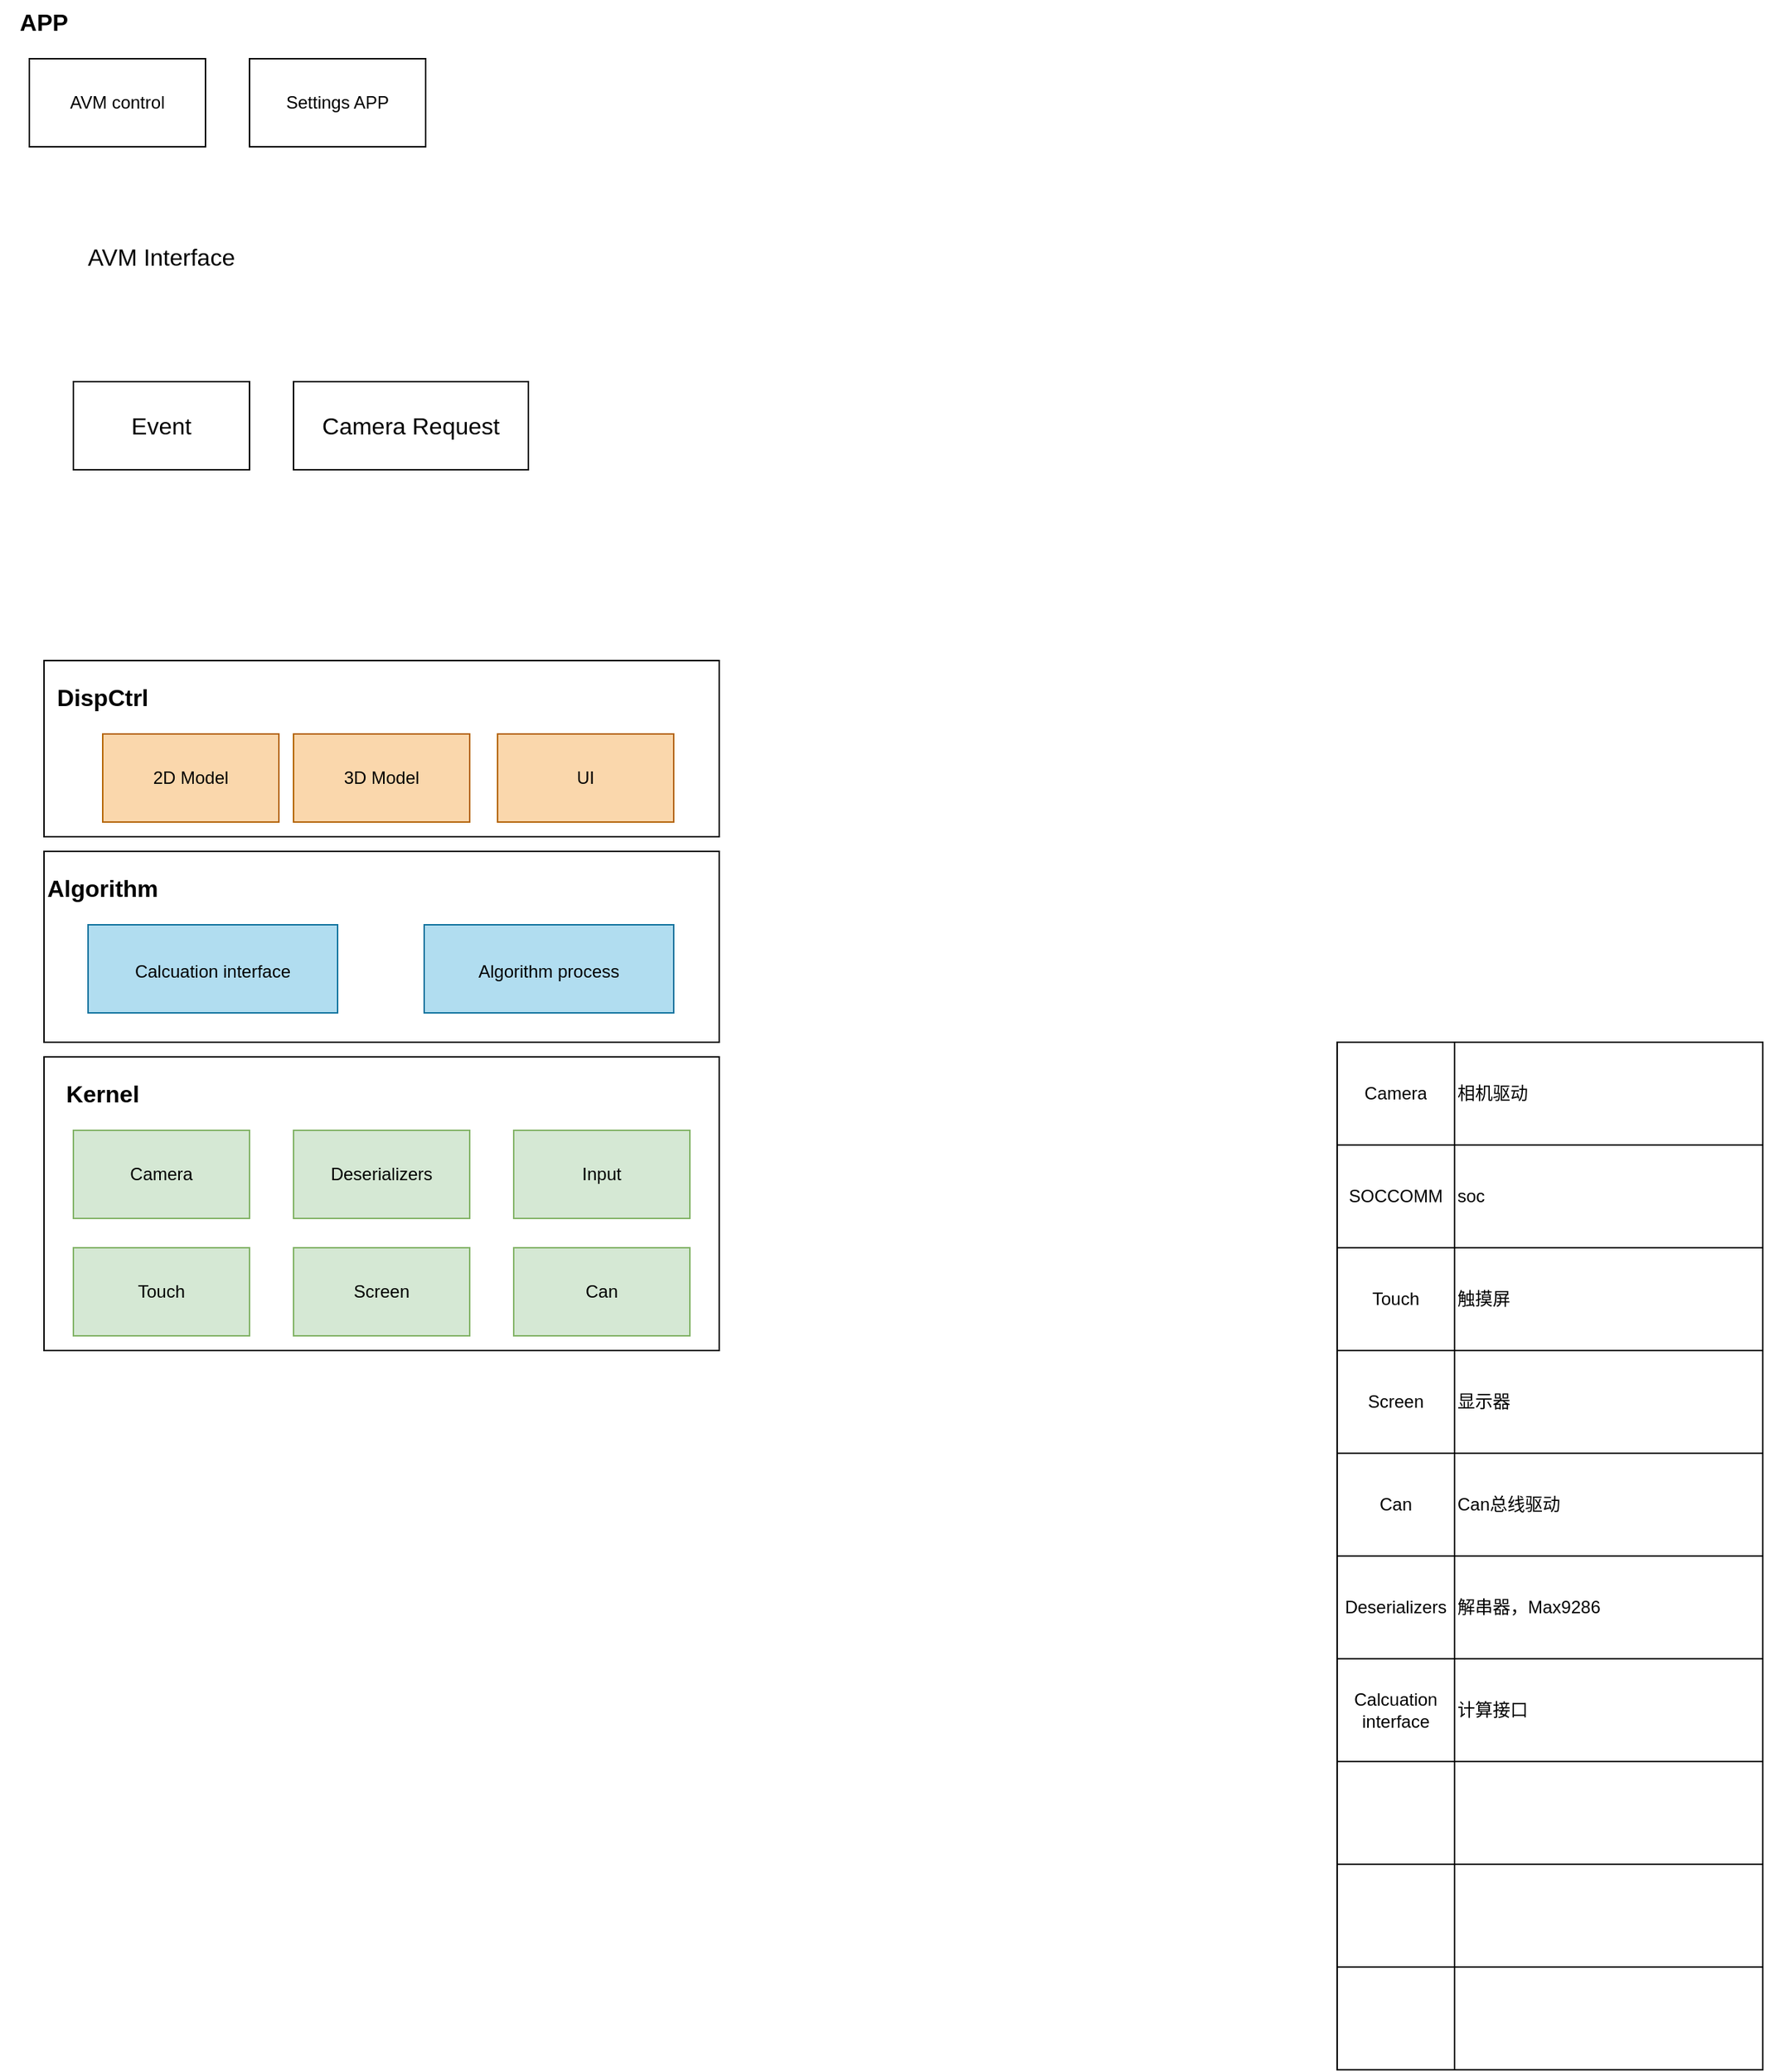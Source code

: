 <mxfile version="17.1.2" type="github">
  <diagram id="iMgpQa16oVP87e5fw9eG" name="软件架构">
    <mxGraphModel dx="959" dy="1928" grid="1" gridSize="10" guides="1" tooltips="1" connect="1" arrows="1" fold="1" page="1" pageScale="1" pageWidth="827" pageHeight="1169" math="0" shadow="0">
      <root>
        <mxCell id="0" />
        <mxCell id="1" parent="0" />
        <mxCell id="MbrAVtmnNedSVLk-zFgN-83" value="" style="rounded=0;whiteSpace=wrap;html=1;fontSize=12;" vertex="1" parent="1">
          <mxGeometry x="70" y="-20" width="460" height="120" as="geometry" />
        </mxCell>
        <mxCell id="MbrAVtmnNedSVLk-zFgN-61" value="" style="rounded=0;whiteSpace=wrap;html=1;" vertex="1" parent="1">
          <mxGeometry x="70" y="250" width="460" height="200" as="geometry" />
        </mxCell>
        <mxCell id="MbrAVtmnNedSVLk-zFgN-1" value="Touch" style="rounded=0;whiteSpace=wrap;html=1;fillColor=#d5e8d4;strokeColor=#82b366;" vertex="1" parent="1">
          <mxGeometry x="90" y="380" width="120" height="60" as="geometry" />
        </mxCell>
        <mxCell id="MbrAVtmnNedSVLk-zFgN-2" value="Camera" style="rounded=0;whiteSpace=wrap;html=1;fillColor=#d5e8d4;strokeColor=#82b366;" vertex="1" parent="1">
          <mxGeometry x="90" y="300" width="120" height="60" as="geometry" />
        </mxCell>
        <mxCell id="MbrAVtmnNedSVLk-zFgN-4" value="Screen" style="rounded=0;whiteSpace=wrap;html=1;fillColor=#d5e8d4;strokeColor=#82b366;" vertex="1" parent="1">
          <mxGeometry x="240" y="380" width="120" height="60" as="geometry" />
        </mxCell>
        <mxCell id="MbrAVtmnNedSVLk-zFgN-5" value="Deserializers " style="rounded=0;whiteSpace=wrap;html=1;fillColor=#d5e8d4;strokeColor=#82b366;" vertex="1" parent="1">
          <mxGeometry x="240" y="300" width="120" height="60" as="geometry" />
        </mxCell>
        <mxCell id="MbrAVtmnNedSVLk-zFgN-6" value="Can" style="rounded=0;whiteSpace=wrap;html=1;fillColor=#d5e8d4;strokeColor=#82b366;" vertex="1" parent="1">
          <mxGeometry x="390" y="380" width="120" height="60" as="geometry" />
        </mxCell>
        <mxCell id="MbrAVtmnNedSVLk-zFgN-38" value="" style="shape=table;html=1;whiteSpace=wrap;startSize=0;container=1;collapsible=0;childLayout=tableLayout;align=left;" vertex="1" parent="1">
          <mxGeometry x="951" y="240" width="290" height="700" as="geometry" />
        </mxCell>
        <mxCell id="MbrAVtmnNedSVLk-zFgN-39" value="" style="shape=tableRow;horizontal=0;startSize=0;swimlaneHead=0;swimlaneBody=0;top=0;left=0;bottom=0;right=0;collapsible=0;dropTarget=0;fillColor=none;points=[[0,0.5],[1,0.5]];portConstraint=eastwest;" vertex="1" parent="MbrAVtmnNedSVLk-zFgN-38">
          <mxGeometry width="290" height="70" as="geometry" />
        </mxCell>
        <mxCell id="MbrAVtmnNedSVLk-zFgN-40" value="Camera" style="shape=partialRectangle;html=1;whiteSpace=wrap;connectable=0;fillColor=none;top=0;left=0;bottom=0;right=0;overflow=hidden;" vertex="1" parent="MbrAVtmnNedSVLk-zFgN-39">
          <mxGeometry width="80" height="70" as="geometry">
            <mxRectangle width="80" height="70" as="alternateBounds" />
          </mxGeometry>
        </mxCell>
        <mxCell id="MbrAVtmnNedSVLk-zFgN-41" value="&lt;div align=&quot;left&quot;&gt;相机驱动&lt;/div&gt;" style="shape=partialRectangle;html=1;whiteSpace=wrap;connectable=0;fillColor=none;top=0;left=0;bottom=0;right=0;overflow=hidden;align=left;" vertex="1" parent="MbrAVtmnNedSVLk-zFgN-39">
          <mxGeometry x="80" width="210" height="70" as="geometry">
            <mxRectangle width="210" height="70" as="alternateBounds" />
          </mxGeometry>
        </mxCell>
        <mxCell id="MbrAVtmnNedSVLk-zFgN-43" value="" style="shape=tableRow;horizontal=0;startSize=0;swimlaneHead=0;swimlaneBody=0;top=0;left=0;bottom=0;right=0;collapsible=0;dropTarget=0;fillColor=none;points=[[0,0.5],[1,0.5]];portConstraint=eastwest;" vertex="1" parent="MbrAVtmnNedSVLk-zFgN-38">
          <mxGeometry y="70" width="290" height="70" as="geometry" />
        </mxCell>
        <mxCell id="MbrAVtmnNedSVLk-zFgN-44" value="SOCCOMM" style="shape=partialRectangle;html=1;whiteSpace=wrap;connectable=0;fillColor=none;top=0;left=0;bottom=0;right=0;overflow=hidden;" vertex="1" parent="MbrAVtmnNedSVLk-zFgN-43">
          <mxGeometry width="80" height="70" as="geometry">
            <mxRectangle width="80" height="70" as="alternateBounds" />
          </mxGeometry>
        </mxCell>
        <mxCell id="MbrAVtmnNedSVLk-zFgN-45" value="soc" style="shape=partialRectangle;html=1;whiteSpace=wrap;connectable=0;fillColor=none;top=0;left=0;bottom=0;right=0;overflow=hidden;align=left;" vertex="1" parent="MbrAVtmnNedSVLk-zFgN-43">
          <mxGeometry x="80" width="210" height="70" as="geometry">
            <mxRectangle width="210" height="70" as="alternateBounds" />
          </mxGeometry>
        </mxCell>
        <mxCell id="MbrAVtmnNedSVLk-zFgN-47" value="" style="shape=tableRow;horizontal=0;startSize=0;swimlaneHead=0;swimlaneBody=0;top=0;left=0;bottom=0;right=0;collapsible=0;dropTarget=0;fillColor=none;points=[[0,0.5],[1,0.5]];portConstraint=eastwest;" vertex="1" parent="MbrAVtmnNedSVLk-zFgN-38">
          <mxGeometry y="140" width="290" height="70" as="geometry" />
        </mxCell>
        <mxCell id="MbrAVtmnNedSVLk-zFgN-48" value="Touch" style="shape=partialRectangle;html=1;whiteSpace=wrap;connectable=0;fillColor=none;top=0;left=0;bottom=0;right=0;overflow=hidden;" vertex="1" parent="MbrAVtmnNedSVLk-zFgN-47">
          <mxGeometry width="80" height="70" as="geometry">
            <mxRectangle width="80" height="70" as="alternateBounds" />
          </mxGeometry>
        </mxCell>
        <mxCell id="MbrAVtmnNedSVLk-zFgN-49" value="触摸屏" style="shape=partialRectangle;html=1;whiteSpace=wrap;connectable=0;fillColor=none;top=0;left=0;bottom=0;right=0;overflow=hidden;align=left;" vertex="1" parent="MbrAVtmnNedSVLk-zFgN-47">
          <mxGeometry x="80" width="210" height="70" as="geometry">
            <mxRectangle width="210" height="70" as="alternateBounds" />
          </mxGeometry>
        </mxCell>
        <mxCell id="MbrAVtmnNedSVLk-zFgN-51" style="shape=tableRow;horizontal=0;startSize=0;swimlaneHead=0;swimlaneBody=0;top=0;left=0;bottom=0;right=0;collapsible=0;dropTarget=0;fillColor=none;points=[[0,0.5],[1,0.5]];portConstraint=eastwest;" vertex="1" parent="MbrAVtmnNedSVLk-zFgN-38">
          <mxGeometry y="210" width="290" height="70" as="geometry" />
        </mxCell>
        <mxCell id="MbrAVtmnNedSVLk-zFgN-52" value="Screen" style="shape=partialRectangle;html=1;whiteSpace=wrap;connectable=0;fillColor=none;top=0;left=0;bottom=0;right=0;overflow=hidden;" vertex="1" parent="MbrAVtmnNedSVLk-zFgN-51">
          <mxGeometry width="80" height="70" as="geometry">
            <mxRectangle width="80" height="70" as="alternateBounds" />
          </mxGeometry>
        </mxCell>
        <mxCell id="MbrAVtmnNedSVLk-zFgN-53" value="显示器" style="shape=partialRectangle;html=1;whiteSpace=wrap;connectable=0;fillColor=none;top=0;left=0;bottom=0;right=0;overflow=hidden;align=left;" vertex="1" parent="MbrAVtmnNedSVLk-zFgN-51">
          <mxGeometry x="80" width="210" height="70" as="geometry">
            <mxRectangle width="210" height="70" as="alternateBounds" />
          </mxGeometry>
        </mxCell>
        <mxCell id="MbrAVtmnNedSVLk-zFgN-54" style="shape=tableRow;horizontal=0;startSize=0;swimlaneHead=0;swimlaneBody=0;top=0;left=0;bottom=0;right=0;collapsible=0;dropTarget=0;fillColor=none;points=[[0,0.5],[1,0.5]];portConstraint=eastwest;" vertex="1" parent="MbrAVtmnNedSVLk-zFgN-38">
          <mxGeometry y="280" width="290" height="70" as="geometry" />
        </mxCell>
        <mxCell id="MbrAVtmnNedSVLk-zFgN-55" value="Can " style="shape=partialRectangle;html=1;whiteSpace=wrap;connectable=0;fillColor=none;top=0;left=0;bottom=0;right=0;overflow=hidden;" vertex="1" parent="MbrAVtmnNedSVLk-zFgN-54">
          <mxGeometry width="80" height="70" as="geometry">
            <mxRectangle width="80" height="70" as="alternateBounds" />
          </mxGeometry>
        </mxCell>
        <mxCell id="MbrAVtmnNedSVLk-zFgN-56" value="Can总线驱动" style="shape=partialRectangle;html=1;whiteSpace=wrap;connectable=0;fillColor=none;top=0;left=0;bottom=0;right=0;overflow=hidden;align=left;" vertex="1" parent="MbrAVtmnNedSVLk-zFgN-54">
          <mxGeometry x="80" width="210" height="70" as="geometry">
            <mxRectangle width="210" height="70" as="alternateBounds" />
          </mxGeometry>
        </mxCell>
        <mxCell id="MbrAVtmnNedSVLk-zFgN-57" style="shape=tableRow;horizontal=0;startSize=0;swimlaneHead=0;swimlaneBody=0;top=0;left=0;bottom=0;right=0;collapsible=0;dropTarget=0;fillColor=none;points=[[0,0.5],[1,0.5]];portConstraint=eastwest;" vertex="1" parent="MbrAVtmnNedSVLk-zFgN-38">
          <mxGeometry y="350" width="290" height="70" as="geometry" />
        </mxCell>
        <mxCell id="MbrAVtmnNedSVLk-zFgN-58" value="Deserializers " style="shape=partialRectangle;html=1;whiteSpace=wrap;connectable=0;fillColor=none;top=0;left=0;bottom=0;right=0;overflow=hidden;" vertex="1" parent="MbrAVtmnNedSVLk-zFgN-57">
          <mxGeometry width="80" height="70" as="geometry">
            <mxRectangle width="80" height="70" as="alternateBounds" />
          </mxGeometry>
        </mxCell>
        <mxCell id="MbrAVtmnNedSVLk-zFgN-59" value="解串器，Max9286" style="shape=partialRectangle;html=1;whiteSpace=wrap;connectable=0;fillColor=none;top=0;left=0;bottom=0;right=0;overflow=hidden;align=left;" vertex="1" parent="MbrAVtmnNedSVLk-zFgN-57">
          <mxGeometry x="80" width="210" height="70" as="geometry">
            <mxRectangle width="210" height="70" as="alternateBounds" />
          </mxGeometry>
        </mxCell>
        <mxCell id="MbrAVtmnNedSVLk-zFgN-66" style="shape=tableRow;horizontal=0;startSize=0;swimlaneHead=0;swimlaneBody=0;top=0;left=0;bottom=0;right=0;collapsible=0;dropTarget=0;fillColor=none;points=[[0,0.5],[1,0.5]];portConstraint=eastwest;" vertex="1" parent="MbrAVtmnNedSVLk-zFgN-38">
          <mxGeometry y="420" width="290" height="70" as="geometry" />
        </mxCell>
        <mxCell id="MbrAVtmnNedSVLk-zFgN-67" value="Calcuation interface" style="shape=partialRectangle;html=1;whiteSpace=wrap;connectable=0;fillColor=none;top=0;left=0;bottom=0;right=0;overflow=hidden;" vertex="1" parent="MbrAVtmnNedSVLk-zFgN-66">
          <mxGeometry width="80" height="70" as="geometry">
            <mxRectangle width="80" height="70" as="alternateBounds" />
          </mxGeometry>
        </mxCell>
        <mxCell id="MbrAVtmnNedSVLk-zFgN-68" value="计算接口" style="shape=partialRectangle;html=1;whiteSpace=wrap;connectable=0;fillColor=none;top=0;left=0;bottom=0;right=0;overflow=hidden;align=left;" vertex="1" parent="MbrAVtmnNedSVLk-zFgN-66">
          <mxGeometry x="80" width="210" height="70" as="geometry">
            <mxRectangle width="210" height="70" as="alternateBounds" />
          </mxGeometry>
        </mxCell>
        <mxCell id="MbrAVtmnNedSVLk-zFgN-69" style="shape=tableRow;horizontal=0;startSize=0;swimlaneHead=0;swimlaneBody=0;top=0;left=0;bottom=0;right=0;collapsible=0;dropTarget=0;fillColor=none;points=[[0,0.5],[1,0.5]];portConstraint=eastwest;" vertex="1" parent="MbrAVtmnNedSVLk-zFgN-38">
          <mxGeometry y="490" width="290" height="70" as="geometry" />
        </mxCell>
        <mxCell id="MbrAVtmnNedSVLk-zFgN-70" style="shape=partialRectangle;html=1;whiteSpace=wrap;connectable=0;fillColor=none;top=0;left=0;bottom=0;right=0;overflow=hidden;" vertex="1" parent="MbrAVtmnNedSVLk-zFgN-69">
          <mxGeometry width="80" height="70" as="geometry">
            <mxRectangle width="80" height="70" as="alternateBounds" />
          </mxGeometry>
        </mxCell>
        <mxCell id="MbrAVtmnNedSVLk-zFgN-71" style="shape=partialRectangle;html=1;whiteSpace=wrap;connectable=0;fillColor=none;top=0;left=0;bottom=0;right=0;overflow=hidden;align=left;" vertex="1" parent="MbrAVtmnNedSVLk-zFgN-69">
          <mxGeometry x="80" width="210" height="70" as="geometry">
            <mxRectangle width="210" height="70" as="alternateBounds" />
          </mxGeometry>
        </mxCell>
        <mxCell id="MbrAVtmnNedSVLk-zFgN-72" style="shape=tableRow;horizontal=0;startSize=0;swimlaneHead=0;swimlaneBody=0;top=0;left=0;bottom=0;right=0;collapsible=0;dropTarget=0;fillColor=none;points=[[0,0.5],[1,0.5]];portConstraint=eastwest;" vertex="1" parent="MbrAVtmnNedSVLk-zFgN-38">
          <mxGeometry y="560" width="290" height="70" as="geometry" />
        </mxCell>
        <mxCell id="MbrAVtmnNedSVLk-zFgN-73" style="shape=partialRectangle;html=1;whiteSpace=wrap;connectable=0;fillColor=none;top=0;left=0;bottom=0;right=0;overflow=hidden;" vertex="1" parent="MbrAVtmnNedSVLk-zFgN-72">
          <mxGeometry width="80" height="70" as="geometry">
            <mxRectangle width="80" height="70" as="alternateBounds" />
          </mxGeometry>
        </mxCell>
        <mxCell id="MbrAVtmnNedSVLk-zFgN-74" style="shape=partialRectangle;html=1;whiteSpace=wrap;connectable=0;fillColor=none;top=0;left=0;bottom=0;right=0;overflow=hidden;align=left;" vertex="1" parent="MbrAVtmnNedSVLk-zFgN-72">
          <mxGeometry x="80" width="210" height="70" as="geometry">
            <mxRectangle width="210" height="70" as="alternateBounds" />
          </mxGeometry>
        </mxCell>
        <mxCell id="MbrAVtmnNedSVLk-zFgN-75" style="shape=tableRow;horizontal=0;startSize=0;swimlaneHead=0;swimlaneBody=0;top=0;left=0;bottom=0;right=0;collapsible=0;dropTarget=0;fillColor=none;points=[[0,0.5],[1,0.5]];portConstraint=eastwest;" vertex="1" parent="MbrAVtmnNedSVLk-zFgN-38">
          <mxGeometry y="630" width="290" height="70" as="geometry" />
        </mxCell>
        <mxCell id="MbrAVtmnNedSVLk-zFgN-76" style="shape=partialRectangle;html=1;whiteSpace=wrap;connectable=0;fillColor=none;top=0;left=0;bottom=0;right=0;overflow=hidden;" vertex="1" parent="MbrAVtmnNedSVLk-zFgN-75">
          <mxGeometry width="80" height="70" as="geometry">
            <mxRectangle width="80" height="70" as="alternateBounds" />
          </mxGeometry>
        </mxCell>
        <mxCell id="MbrAVtmnNedSVLk-zFgN-77" style="shape=partialRectangle;html=1;whiteSpace=wrap;connectable=0;fillColor=none;top=0;left=0;bottom=0;right=0;overflow=hidden;align=left;" vertex="1" parent="MbrAVtmnNedSVLk-zFgN-75">
          <mxGeometry x="80" width="210" height="70" as="geometry">
            <mxRectangle width="210" height="70" as="alternateBounds" />
          </mxGeometry>
        </mxCell>
        <mxCell id="MbrAVtmnNedSVLk-zFgN-62" value="&lt;font style=&quot;font-size: 16px&quot;&gt;&lt;b&gt;Kernel&lt;/b&gt;&lt;/font&gt;" style="text;html=1;strokeColor=none;fillColor=none;align=center;verticalAlign=middle;whiteSpace=wrap;rounded=0;" vertex="1" parent="1">
          <mxGeometry x="80" y="260" width="60" height="30" as="geometry" />
        </mxCell>
        <mxCell id="MbrAVtmnNedSVLk-zFgN-63" value="" style="rounded=0;whiteSpace=wrap;html=1;fontSize=16;" vertex="1" parent="1">
          <mxGeometry x="70" y="110" width="460" height="130" as="geometry" />
        </mxCell>
        <mxCell id="MbrAVtmnNedSVLk-zFgN-64" value="&lt;b&gt;Algorithm&lt;/b&gt;" style="text;html=1;strokeColor=none;fillColor=none;align=center;verticalAlign=middle;whiteSpace=wrap;rounded=0;fontSize=16;" vertex="1" parent="1">
          <mxGeometry x="80" y="120" width="60" height="30" as="geometry" />
        </mxCell>
        <mxCell id="MbrAVtmnNedSVLk-zFgN-65" value="&lt;font style=&quot;font-size: 12px&quot;&gt;Calcuation interface&lt;/font&gt;" style="rounded=0;whiteSpace=wrap;html=1;fontSize=16;fillColor=#b1ddf0;strokeColor=#10739e;" vertex="1" parent="1">
          <mxGeometry x="100" y="160" width="170" height="60" as="geometry" />
        </mxCell>
        <mxCell id="MbrAVtmnNedSVLk-zFgN-78" value="&lt;font style=&quot;font-size: 12px&quot;&gt;Algorithm process&lt;/font&gt;" style="rounded=0;whiteSpace=wrap;html=1;fontSize=16;fillColor=#b1ddf0;strokeColor=#10739e;" vertex="1" parent="1">
          <mxGeometry x="329" y="160" width="170" height="60" as="geometry" />
        </mxCell>
        <mxCell id="MbrAVtmnNedSVLk-zFgN-79" value="&lt;b&gt;&lt;font style=&quot;font-size: 16px&quot;&gt;DispCtrl&lt;/font&gt;&lt;/b&gt;" style="text;html=1;strokeColor=none;fillColor=none;align=center;verticalAlign=middle;whiteSpace=wrap;rounded=0;fontSize=12;" vertex="1" parent="1">
          <mxGeometry x="80" y="-10" width="60" height="30" as="geometry" />
        </mxCell>
        <mxCell id="MbrAVtmnNedSVLk-zFgN-80" value="2D Model" style="rounded=0;whiteSpace=wrap;html=1;fontSize=12;fillColor=#fad7ac;strokeColor=#b46504;" vertex="1" parent="1">
          <mxGeometry x="110" y="30" width="120" height="60" as="geometry" />
        </mxCell>
        <mxCell id="MbrAVtmnNedSVLk-zFgN-81" value="3D Model" style="rounded=0;whiteSpace=wrap;html=1;fontSize=12;fillColor=#fad7ac;strokeColor=#b46504;" vertex="1" parent="1">
          <mxGeometry x="240" y="30" width="120" height="60" as="geometry" />
        </mxCell>
        <mxCell id="MbrAVtmnNedSVLk-zFgN-82" value="UI" style="rounded=0;whiteSpace=wrap;html=1;fontSize=12;fillColor=#fad7ac;strokeColor=#b46504;" vertex="1" parent="1">
          <mxGeometry x="379" y="30" width="120" height="60" as="geometry" />
        </mxCell>
        <mxCell id="MbrAVtmnNedSVLk-zFgN-84" value="AVM control" style="rounded=0;whiteSpace=wrap;html=1;fontSize=12;" vertex="1" parent="1">
          <mxGeometry x="60" y="-430" width="120" height="60" as="geometry" />
        </mxCell>
        <mxCell id="MbrAVtmnNedSVLk-zFgN-85" value="Settings APP " style="rounded=0;whiteSpace=wrap;html=1;fontSize=12;" vertex="1" parent="1">
          <mxGeometry x="210" y="-430" width="120" height="60" as="geometry" />
        </mxCell>
        <mxCell id="MbrAVtmnNedSVLk-zFgN-86" value="&lt;font style=&quot;font-size: 16px&quot;&gt;&lt;b&gt;APP&lt;/b&gt;&lt;/font&gt;" style="text;html=1;strokeColor=none;fillColor=none;align=center;verticalAlign=middle;whiteSpace=wrap;rounded=0;fontSize=12;" vertex="1" parent="1">
          <mxGeometry x="40" y="-470" width="60" height="30" as="geometry" />
        </mxCell>
        <mxCell id="MbrAVtmnNedSVLk-zFgN-88" value="AVM Interface" style="text;html=1;strokeColor=none;fillColor=none;align=center;verticalAlign=middle;whiteSpace=wrap;rounded=0;fontSize=16;" vertex="1" parent="1">
          <mxGeometry x="40" y="-310" width="220" height="30" as="geometry" />
        </mxCell>
        <mxCell id="MbrAVtmnNedSVLk-zFgN-89" value="Event" style="rounded=0;whiteSpace=wrap;html=1;fontSize=16;" vertex="1" parent="1">
          <mxGeometry x="90" y="-210" width="120" height="60" as="geometry" />
        </mxCell>
        <mxCell id="MbrAVtmnNedSVLk-zFgN-90" value="Input" style="rounded=0;whiteSpace=wrap;html=1;fillColor=#d5e8d4;strokeColor=#82b366;" vertex="1" parent="1">
          <mxGeometry x="390" y="300" width="120" height="60" as="geometry" />
        </mxCell>
        <mxCell id="MbrAVtmnNedSVLk-zFgN-91" value="Camera Request" style="rounded=0;whiteSpace=wrap;html=1;fontSize=16;" vertex="1" parent="1">
          <mxGeometry x="240" y="-210" width="160" height="60" as="geometry" />
        </mxCell>
      </root>
    </mxGraphModel>
  </diagram>
</mxfile>
